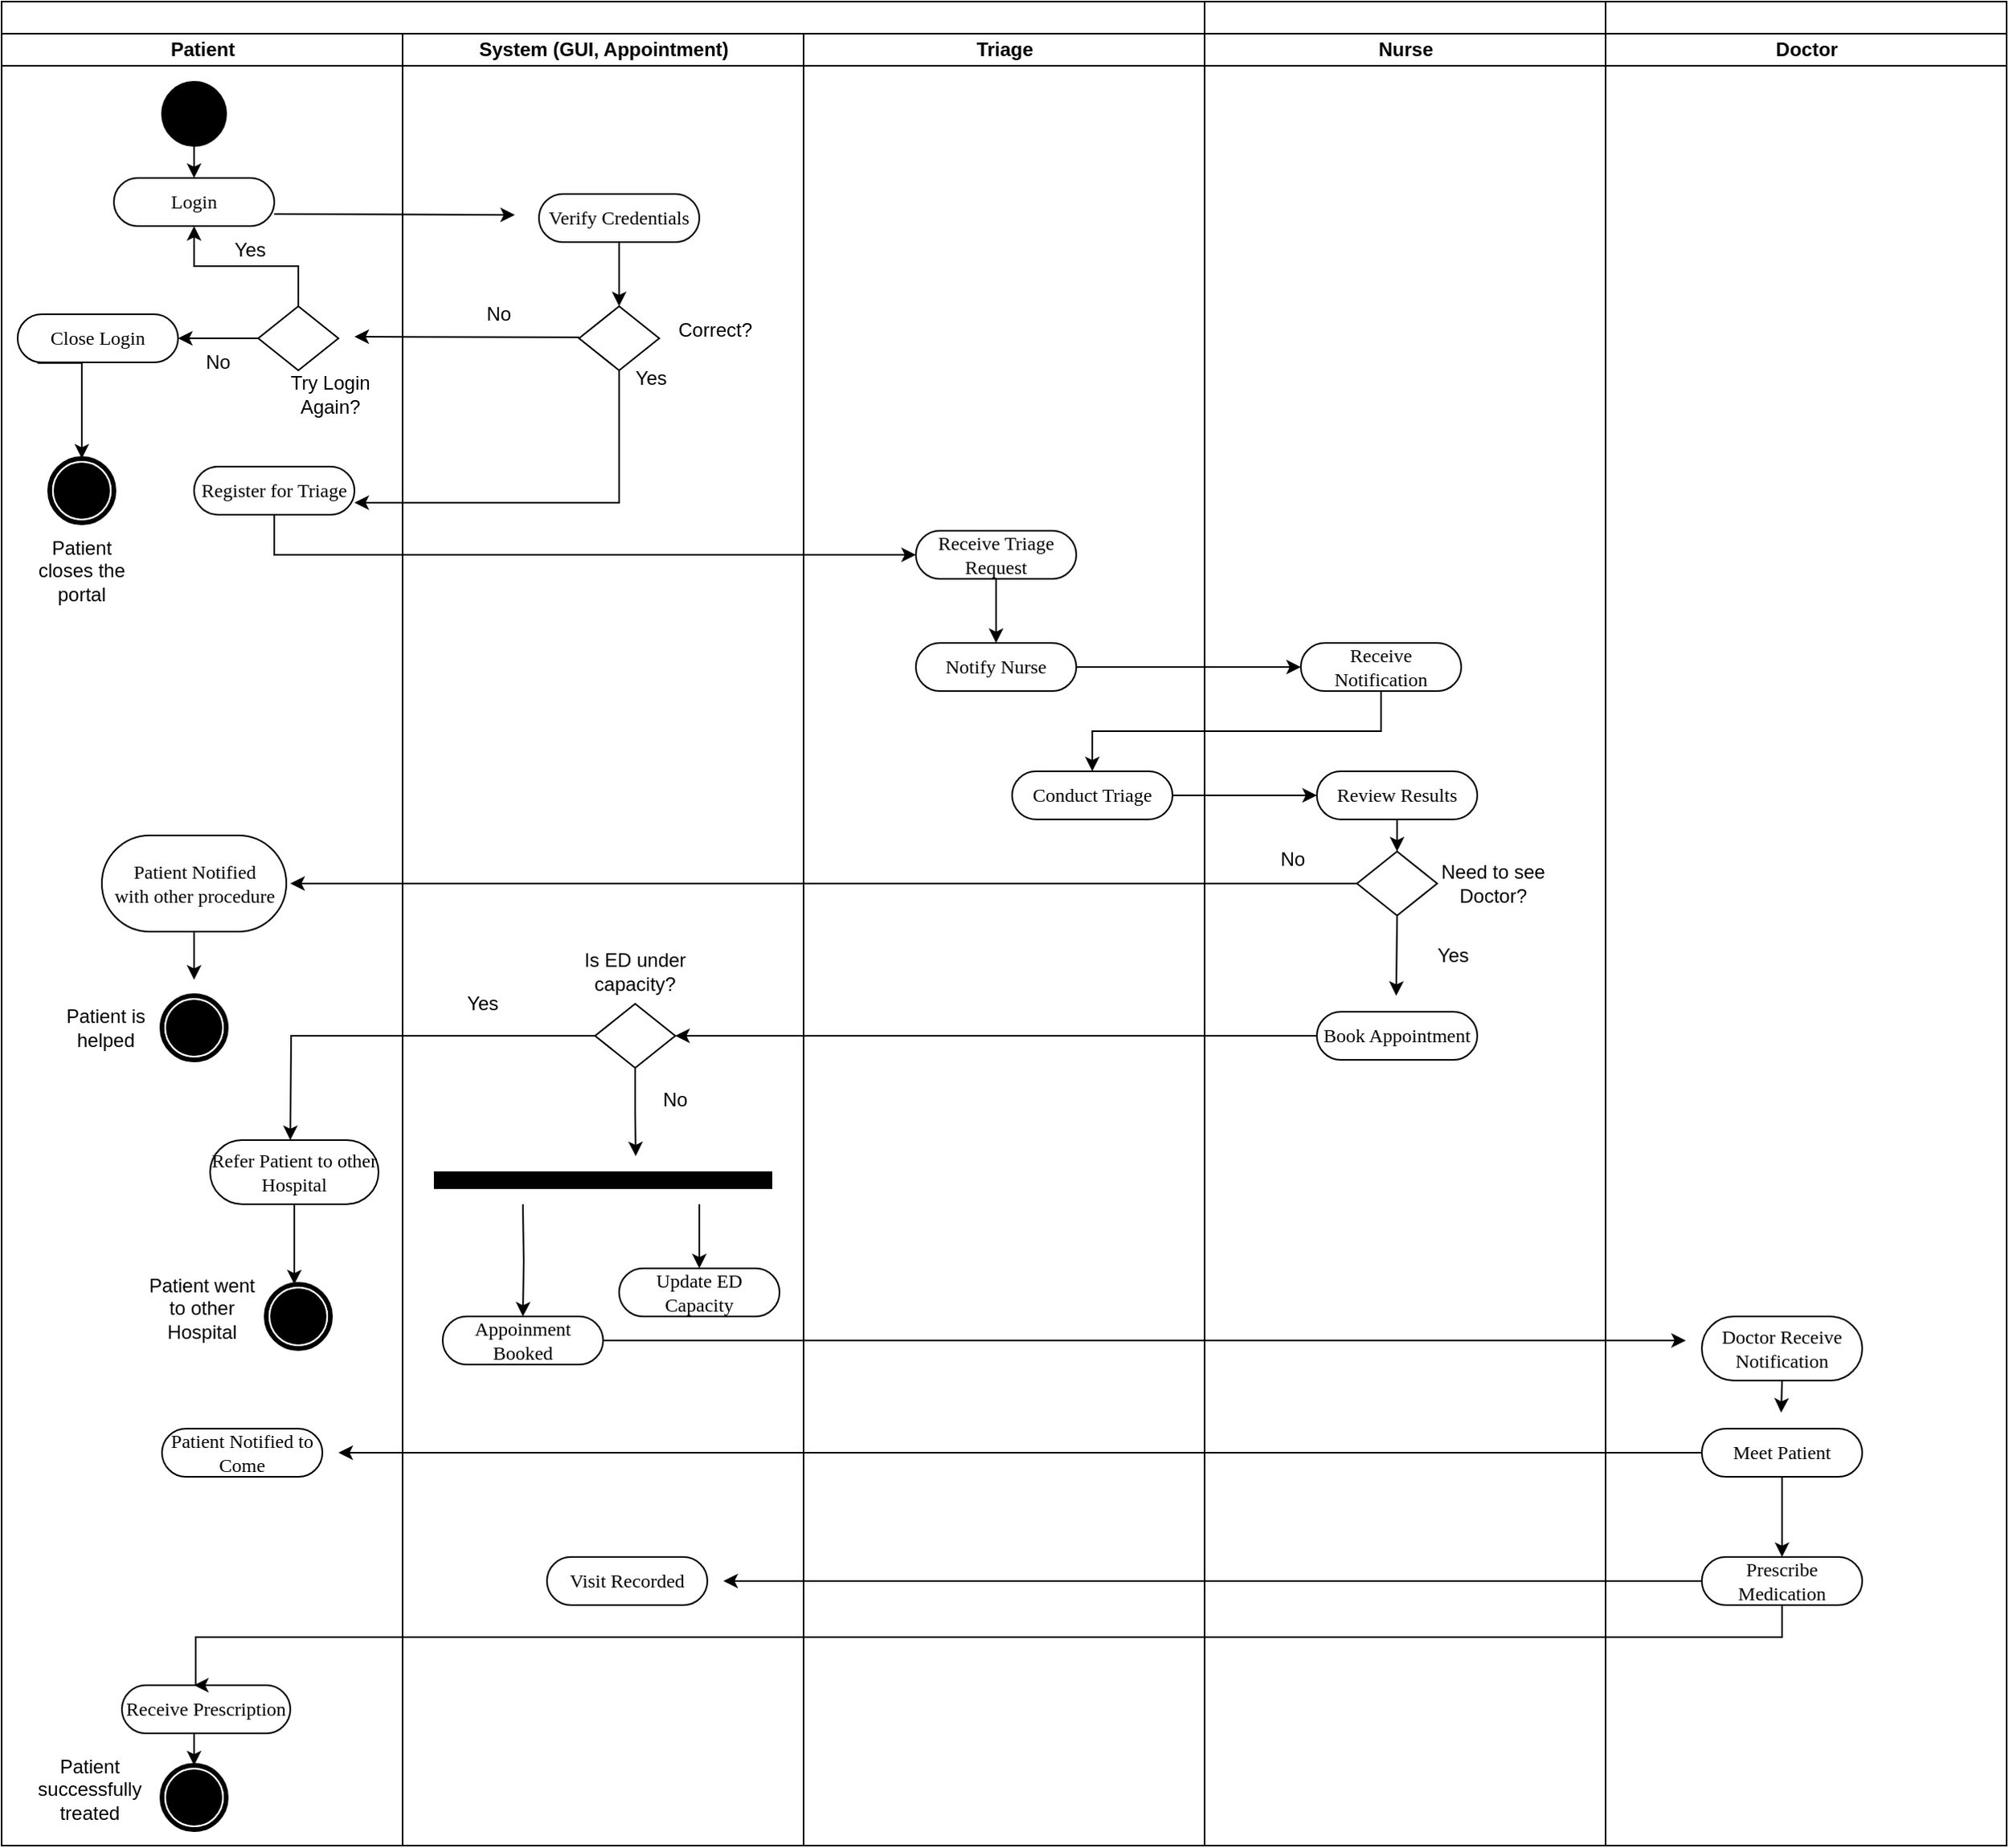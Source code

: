 <mxfile version="24.7.17">
  <diagram name="Page-1" id="0783ab3e-0a74-02c8-0abd-f7b4e66b4bec">
    <mxGraphModel dx="1434" dy="785" grid="1" gridSize="10" guides="1" tooltips="1" connect="1" arrows="1" fold="1" page="1" pageScale="1" pageWidth="850" pageHeight="1100" background="none" math="0" shadow="0">
      <root>
        <mxCell id="0" />
        <mxCell id="1" parent="0" />
        <mxCell id="1c1d494c118603dd-1" value="" style="swimlane;html=1;childLayout=stackLayout;startSize=20;rounded=0;shadow=0;comic=0;labelBackgroundColor=none;strokeWidth=1;fontFamily=Verdana;fontSize=12;align=center;" parent="1" vertex="1">
          <mxGeometry x="40" y="20" width="750" height="1150" as="geometry" />
        </mxCell>
        <mxCell id="1c1d494c118603dd-2" value="Patient" style="swimlane;html=1;startSize=20;" parent="1c1d494c118603dd-1" vertex="1">
          <mxGeometry y="20" width="250" height="1130" as="geometry" />
        </mxCell>
        <mxCell id="MPAdA7pHePFHHVDjgnxd-66" style="edgeStyle=orthogonalEdgeStyle;rounded=0;orthogonalLoop=1;jettySize=auto;html=1;exitX=0.5;exitY=1;exitDx=0;exitDy=0;entryX=0.5;entryY=0;entryDx=0;entryDy=0;" parent="1c1d494c118603dd-2" source="60571a20871a0731-4" target="KbDHJAMVQJwJWBfrR8Hl-14" edge="1">
          <mxGeometry relative="1" as="geometry" />
        </mxCell>
        <mxCell id="60571a20871a0731-4" value="" style="ellipse;whiteSpace=wrap;html=1;rounded=0;shadow=0;comic=0;labelBackgroundColor=none;strokeWidth=1;fillColor=#000000;fontFamily=Verdana;fontSize=12;align=center;" parent="1c1d494c118603dd-2" vertex="1">
          <mxGeometry x="100" y="30" width="40" height="40" as="geometry" />
        </mxCell>
        <mxCell id="KbDHJAMVQJwJWBfrR8Hl-14" value="Login" style="rounded=1;whiteSpace=wrap;html=1;shadow=0;comic=0;labelBackgroundColor=none;strokeWidth=1;fontFamily=Verdana;fontSize=12;align=center;arcSize=50;" parent="1c1d494c118603dd-2" vertex="1">
          <mxGeometry x="70" y="90" width="100" height="30" as="geometry" />
        </mxCell>
        <mxCell id="KbDHJAMVQJwJWBfrR8Hl-15" value="" style="endArrow=classic;html=1;rounded=0;exitX=1;exitY=0.75;exitDx=0;exitDy=0;" parent="1c1d494c118603dd-2" source="KbDHJAMVQJwJWBfrR8Hl-14" edge="1">
          <mxGeometry width="50" height="50" relative="1" as="geometry">
            <mxPoint x="170" y="164.41" as="sourcePoint" />
            <mxPoint x="320" y="113" as="targetPoint" />
          </mxGeometry>
        </mxCell>
        <mxCell id="KbDHJAMVQJwJWBfrR8Hl-19" value="Register for Triage" style="rounded=1;whiteSpace=wrap;html=1;shadow=0;comic=0;labelBackgroundColor=none;strokeWidth=1;fontFamily=Verdana;fontSize=12;align=center;arcSize=50;" parent="1c1d494c118603dd-2" vertex="1">
          <mxGeometry x="120" y="270" width="100" height="30" as="geometry" />
        </mxCell>
        <mxCell id="MPAdA7pHePFHHVDjgnxd-40" style="edgeStyle=orthogonalEdgeStyle;rounded=0;orthogonalLoop=1;jettySize=auto;html=1;entryX=0.5;entryY=1;entryDx=0;entryDy=0;" parent="1c1d494c118603dd-2" source="MPAdA7pHePFHHVDjgnxd-41" target="KbDHJAMVQJwJWBfrR8Hl-14" edge="1">
          <mxGeometry relative="1" as="geometry">
            <mxPoint x="120" y="230" as="sourcePoint" />
          </mxGeometry>
        </mxCell>
        <mxCell id="MPAdA7pHePFHHVDjgnxd-44" style="edgeStyle=orthogonalEdgeStyle;rounded=0;orthogonalLoop=1;jettySize=auto;html=1;exitX=0;exitY=0.5;exitDx=0;exitDy=0;entryX=1;entryY=0.5;entryDx=0;entryDy=0;" parent="1c1d494c118603dd-2" source="MPAdA7pHePFHHVDjgnxd-41" target="MPAdA7pHePFHHVDjgnxd-43" edge="1">
          <mxGeometry relative="1" as="geometry" />
        </mxCell>
        <mxCell id="MPAdA7pHePFHHVDjgnxd-41" value="" style="rhombus;whiteSpace=wrap;html=1;" parent="1c1d494c118603dd-2" vertex="1">
          <mxGeometry x="160" y="170" width="50" height="40" as="geometry" />
        </mxCell>
        <mxCell id="MPAdA7pHePFHHVDjgnxd-42" value="Try Login Again?" style="text;html=1;align=center;verticalAlign=middle;whiteSpace=wrap;rounded=0;" parent="1c1d494c118603dd-2" vertex="1">
          <mxGeometry x="170" y="210" width="70" height="30" as="geometry" />
        </mxCell>
        <mxCell id="MPAdA7pHePFHHVDjgnxd-50" style="edgeStyle=orthogonalEdgeStyle;rounded=0;orthogonalLoop=1;jettySize=auto;html=1;exitX=0.124;exitY=1.014;exitDx=0;exitDy=0;entryX=0.5;entryY=0;entryDx=0;entryDy=0;exitPerimeter=0;" parent="1c1d494c118603dd-2" source="MPAdA7pHePFHHVDjgnxd-43" target="MPAdA7pHePFHHVDjgnxd-49" edge="1">
          <mxGeometry relative="1" as="geometry">
            <Array as="points">
              <mxPoint x="50" y="205" />
              <mxPoint x="50" y="250" />
            </Array>
          </mxGeometry>
        </mxCell>
        <mxCell id="MPAdA7pHePFHHVDjgnxd-43" value="Close Login" style="rounded=1;whiteSpace=wrap;html=1;shadow=0;comic=0;labelBackgroundColor=none;strokeWidth=1;fontFamily=Verdana;fontSize=12;align=center;arcSize=50;" parent="1c1d494c118603dd-2" vertex="1">
          <mxGeometry x="10" y="175" width="100" height="30" as="geometry" />
        </mxCell>
        <mxCell id="MPAdA7pHePFHHVDjgnxd-45" value="No" style="text;html=1;align=center;verticalAlign=middle;whiteSpace=wrap;rounded=0;" parent="1c1d494c118603dd-2" vertex="1">
          <mxGeometry x="100" y="190" width="70" height="30" as="geometry" />
        </mxCell>
        <mxCell id="MPAdA7pHePFHHVDjgnxd-47" value="Yes" style="text;html=1;align=center;verticalAlign=middle;whiteSpace=wrap;rounded=0;" parent="1c1d494c118603dd-2" vertex="1">
          <mxGeometry x="120" y="120" width="70" height="30" as="geometry" />
        </mxCell>
        <mxCell id="MPAdA7pHePFHHVDjgnxd-49" value="" style="shape=mxgraph.bpmn.shape;html=1;verticalLabelPosition=bottom;labelBackgroundColor=#ffffff;verticalAlign=top;perimeter=ellipsePerimeter;outline=end;symbol=terminate;rounded=0;shadow=0;comic=0;strokeWidth=1;fontFamily=Verdana;fontSize=12;align=center;" parent="1c1d494c118603dd-2" vertex="1">
          <mxGeometry x="30" y="265" width="40" height="40" as="geometry" />
        </mxCell>
        <mxCell id="MPAdA7pHePFHHVDjgnxd-85" value="Patient closes the portal" style="text;html=1;align=center;verticalAlign=middle;whiteSpace=wrap;rounded=0;" parent="1c1d494c118603dd-2" vertex="1">
          <mxGeometry x="15" y="320" width="70" height="30" as="geometry" />
        </mxCell>
        <mxCell id="MPAdA7pHePFHHVDjgnxd-95" style="edgeStyle=orthogonalEdgeStyle;rounded=0;orthogonalLoop=1;jettySize=auto;html=1;" parent="1c1d494c118603dd-2" source="MPAdA7pHePFHHVDjgnxd-93" edge="1">
          <mxGeometry relative="1" as="geometry">
            <mxPoint x="120" y="590.0" as="targetPoint" />
          </mxGeometry>
        </mxCell>
        <mxCell id="MPAdA7pHePFHHVDjgnxd-93" value="Patient Notified&lt;div&gt;with other procedure&lt;/div&gt;" style="rounded=1;whiteSpace=wrap;html=1;shadow=0;comic=0;labelBackgroundColor=none;strokeWidth=1;fontFamily=Verdana;fontSize=12;align=center;arcSize=50;" parent="1c1d494c118603dd-2" vertex="1">
          <mxGeometry x="62.5" y="500" width="115" height="60" as="geometry" />
        </mxCell>
        <mxCell id="MPAdA7pHePFHHVDjgnxd-94" value="" style="shape=mxgraph.bpmn.shape;html=1;verticalLabelPosition=bottom;labelBackgroundColor=#ffffff;verticalAlign=top;perimeter=ellipsePerimeter;outline=end;symbol=terminate;rounded=0;shadow=0;comic=0;strokeWidth=1;fontFamily=Verdana;fontSize=12;align=center;" parent="1c1d494c118603dd-2" vertex="1">
          <mxGeometry x="100" y="600" width="40" height="40" as="geometry" />
        </mxCell>
        <mxCell id="MPAdA7pHePFHHVDjgnxd-96" value="Patient is helped" style="text;html=1;align=center;verticalAlign=middle;whiteSpace=wrap;rounded=0;" parent="1c1d494c118603dd-2" vertex="1">
          <mxGeometry x="30" y="605" width="70" height="30" as="geometry" />
        </mxCell>
        <mxCell id="MPAdA7pHePFHHVDjgnxd-108" style="edgeStyle=orthogonalEdgeStyle;rounded=0;orthogonalLoop=1;jettySize=auto;html=1;" parent="1c1d494c118603dd-2" source="MPAdA7pHePFHHVDjgnxd-107" edge="1">
          <mxGeometry relative="1" as="geometry">
            <mxPoint x="182.5" y="780.0" as="targetPoint" />
          </mxGeometry>
        </mxCell>
        <mxCell id="MPAdA7pHePFHHVDjgnxd-107" value="Refer Patient to other Hospital" style="rounded=1;whiteSpace=wrap;html=1;shadow=0;comic=0;labelBackgroundColor=none;strokeWidth=1;fontFamily=Verdana;fontSize=12;align=center;arcSize=50;" parent="1c1d494c118603dd-2" vertex="1">
          <mxGeometry x="130" y="690" width="105" height="40" as="geometry" />
        </mxCell>
        <mxCell id="MPAdA7pHePFHHVDjgnxd-109" value="" style="shape=mxgraph.bpmn.shape;html=1;verticalLabelPosition=bottom;labelBackgroundColor=#ffffff;verticalAlign=top;perimeter=ellipsePerimeter;outline=end;symbol=terminate;rounded=0;shadow=0;comic=0;strokeWidth=1;fontFamily=Verdana;fontSize=12;align=center;" parent="1c1d494c118603dd-2" vertex="1">
          <mxGeometry x="165" y="780" width="40" height="40" as="geometry" />
        </mxCell>
        <mxCell id="MPAdA7pHePFHHVDjgnxd-110" value="Patient went to other Hospital" style="text;html=1;align=center;verticalAlign=middle;whiteSpace=wrap;rounded=0;" parent="1c1d494c118603dd-2" vertex="1">
          <mxGeometry x="90" y="780" width="70" height="30" as="geometry" />
        </mxCell>
        <mxCell id="MPAdA7pHePFHHVDjgnxd-127" value="Patient Notified to Come" style="rounded=1;whiteSpace=wrap;html=1;shadow=0;comic=0;labelBackgroundColor=none;strokeWidth=1;fontFamily=Verdana;fontSize=12;align=center;arcSize=50;" parent="1c1d494c118603dd-2" vertex="1">
          <mxGeometry x="100" y="870" width="100" height="30" as="geometry" />
        </mxCell>
        <mxCell id="MPAdA7pHePFHHVDjgnxd-135" style="edgeStyle=orthogonalEdgeStyle;rounded=0;orthogonalLoop=1;jettySize=auto;html=1;exitX=0.5;exitY=1;exitDx=0;exitDy=0;entryX=0.5;entryY=0;entryDx=0;entryDy=0;" parent="1c1d494c118603dd-2" source="MPAdA7pHePFHHVDjgnxd-133" target="MPAdA7pHePFHHVDjgnxd-134" edge="1">
          <mxGeometry relative="1" as="geometry" />
        </mxCell>
        <mxCell id="MPAdA7pHePFHHVDjgnxd-133" value="Receive Prescription" style="rounded=1;whiteSpace=wrap;html=1;shadow=0;comic=0;labelBackgroundColor=none;strokeWidth=1;fontFamily=Verdana;fontSize=12;align=center;arcSize=50;" parent="1c1d494c118603dd-2" vertex="1">
          <mxGeometry x="75" y="1030" width="105" height="30" as="geometry" />
        </mxCell>
        <mxCell id="MPAdA7pHePFHHVDjgnxd-134" value="" style="shape=mxgraph.bpmn.shape;html=1;verticalLabelPosition=bottom;labelBackgroundColor=#ffffff;verticalAlign=top;perimeter=ellipsePerimeter;outline=end;symbol=terminate;rounded=0;shadow=0;comic=0;strokeWidth=1;fontFamily=Verdana;fontSize=12;align=center;" parent="1c1d494c118603dd-2" vertex="1">
          <mxGeometry x="100" y="1080" width="40" height="40" as="geometry" />
        </mxCell>
        <mxCell id="MPAdA7pHePFHHVDjgnxd-136" value="Patient successfully treated" style="text;html=1;align=center;verticalAlign=middle;whiteSpace=wrap;rounded=0;" parent="1c1d494c118603dd-2" vertex="1">
          <mxGeometry x="20" y="1080" width="70" height="30" as="geometry" />
        </mxCell>
        <mxCell id="1c1d494c118603dd-3" value="System (GUI, Appointment)" style="swimlane;html=1;startSize=20;" parent="1c1d494c118603dd-1" vertex="1">
          <mxGeometry x="250" y="20" width="250" height="1130" as="geometry" />
        </mxCell>
        <mxCell id="KbDHJAMVQJwJWBfrR8Hl-8" value="" style="rhombus;whiteSpace=wrap;html=1;" parent="1c1d494c118603dd-3" vertex="1">
          <mxGeometry x="110" y="170" width="50" height="40" as="geometry" />
        </mxCell>
        <mxCell id="KbDHJAMVQJwJWBfrR8Hl-9" value="Correct?" style="text;html=1;align=center;verticalAlign=middle;whiteSpace=wrap;rounded=0;" parent="1c1d494c118603dd-3" vertex="1">
          <mxGeometry x="160" y="170" width="70" height="30" as="geometry" />
        </mxCell>
        <mxCell id="MPAdA7pHePFHHVDjgnxd-84" style="edgeStyle=orthogonalEdgeStyle;rounded=0;orthogonalLoop=1;jettySize=auto;html=1;entryX=0.5;entryY=0;entryDx=0;entryDy=0;" parent="1c1d494c118603dd-3" source="KbDHJAMVQJwJWBfrR8Hl-16" target="KbDHJAMVQJwJWBfrR8Hl-8" edge="1">
          <mxGeometry relative="1" as="geometry" />
        </mxCell>
        <mxCell id="KbDHJAMVQJwJWBfrR8Hl-16" value="Verify Credentials" style="rounded=1;whiteSpace=wrap;html=1;shadow=0;comic=0;labelBackgroundColor=none;strokeWidth=1;fontFamily=Verdana;fontSize=12;align=center;arcSize=50;" parent="1c1d494c118603dd-3" vertex="1">
          <mxGeometry x="85" y="100" width="100" height="30" as="geometry" />
        </mxCell>
        <mxCell id="KbDHJAMVQJwJWBfrR8Hl-18" value="" style="endArrow=classic;html=1;rounded=0;" parent="1c1d494c118603dd-3" edge="1">
          <mxGeometry width="50" height="50" relative="1" as="geometry">
            <mxPoint x="110" y="189.41" as="sourcePoint" />
            <mxPoint x="-30" y="189" as="targetPoint" />
          </mxGeometry>
        </mxCell>
        <mxCell id="KbDHJAMVQJwJWBfrR8Hl-20" value="Yes" style="text;html=1;align=center;verticalAlign=middle;whiteSpace=wrap;rounded=0;" parent="1c1d494c118603dd-3" vertex="1">
          <mxGeometry x="120" y="200" width="70" height="30" as="geometry" />
        </mxCell>
        <mxCell id="MPAdA7pHePFHHVDjgnxd-19" value="No" style="text;html=1;align=center;verticalAlign=middle;whiteSpace=wrap;rounded=0;" parent="1c1d494c118603dd-3" vertex="1">
          <mxGeometry x="25" y="160" width="70" height="30" as="geometry" />
        </mxCell>
        <mxCell id="MPAdA7pHePFHHVDjgnxd-101" value="Is ED under capacity?" style="text;html=1;align=center;verticalAlign=middle;whiteSpace=wrap;rounded=0;" parent="1c1d494c118603dd-3" vertex="1">
          <mxGeometry x="110" y="570" width="70" height="30" as="geometry" />
        </mxCell>
        <mxCell id="MPAdA7pHePFHHVDjgnxd-106" style="edgeStyle=orthogonalEdgeStyle;rounded=0;orthogonalLoop=1;jettySize=auto;html=1;" parent="1c1d494c118603dd-3" source="MPAdA7pHePFHHVDjgnxd-100" edge="1">
          <mxGeometry relative="1" as="geometry">
            <mxPoint x="-70" y="690.0" as="targetPoint" />
          </mxGeometry>
        </mxCell>
        <mxCell id="MPAdA7pHePFHHVDjgnxd-112" style="edgeStyle=orthogonalEdgeStyle;rounded=0;orthogonalLoop=1;jettySize=auto;html=1;exitX=0.5;exitY=1;exitDx=0;exitDy=0;" parent="1c1d494c118603dd-3" source="MPAdA7pHePFHHVDjgnxd-100" edge="1">
          <mxGeometry relative="1" as="geometry">
            <mxPoint x="145.353" y="700.0" as="targetPoint" />
          </mxGeometry>
        </mxCell>
        <mxCell id="MPAdA7pHePFHHVDjgnxd-100" value="" style="rhombus;whiteSpace=wrap;html=1;" parent="1c1d494c118603dd-3" vertex="1">
          <mxGeometry x="120" y="605" width="50" height="40" as="geometry" />
        </mxCell>
        <mxCell id="MPAdA7pHePFHHVDjgnxd-111" value="Yes" style="text;html=1;align=center;verticalAlign=middle;whiteSpace=wrap;rounded=0;" parent="1c1d494c118603dd-3" vertex="1">
          <mxGeometry x="15" y="590" width="70" height="30" as="geometry" />
        </mxCell>
        <mxCell id="MPAdA7pHePFHHVDjgnxd-113" value="No" style="text;html=1;align=center;verticalAlign=middle;whiteSpace=wrap;rounded=0;" parent="1c1d494c118603dd-3" vertex="1">
          <mxGeometry x="135" y="650" width="70" height="30" as="geometry" />
        </mxCell>
        <mxCell id="MPAdA7pHePFHHVDjgnxd-116" style="edgeStyle=orthogonalEdgeStyle;rounded=0;orthogonalLoop=1;jettySize=auto;html=1;" parent="1c1d494c118603dd-3" target="MPAdA7pHePFHHVDjgnxd-114" edge="1">
          <mxGeometry relative="1" as="geometry">
            <mxPoint x="75" y="730.0" as="sourcePoint" />
          </mxGeometry>
        </mxCell>
        <mxCell id="MPAdA7pHePFHHVDjgnxd-119" style="edgeStyle=orthogonalEdgeStyle;rounded=0;orthogonalLoop=1;jettySize=auto;html=1;" parent="1c1d494c118603dd-3" source="MPAdA7pHePFHHVDjgnxd-114" edge="1">
          <mxGeometry relative="1" as="geometry">
            <mxPoint x="800" y="815" as="targetPoint" />
          </mxGeometry>
        </mxCell>
        <mxCell id="MPAdA7pHePFHHVDjgnxd-114" value="Appoinment Booked" style="rounded=1;whiteSpace=wrap;html=1;shadow=0;comic=0;labelBackgroundColor=none;strokeWidth=1;fontFamily=Verdana;fontSize=12;align=center;arcSize=50;" parent="1c1d494c118603dd-3" vertex="1">
          <mxGeometry x="25" y="800" width="100" height="30" as="geometry" />
        </mxCell>
        <mxCell id="MPAdA7pHePFHHVDjgnxd-115" value="" style="html=1;points=[[0,0,0,0,5],[0,1,0,0,-5],[1,0,0,0,5],[1,1,0,0,-5]];perimeter=orthogonalPerimeter;outlineConnect=0;targetShapes=umlLifeline;portConstraint=eastwest;newEdgeStyle={&quot;curved&quot;:0,&quot;rounded&quot;:0};direction=south;strokeColor=#000000;fillColor=#000000;" parent="1c1d494c118603dd-3" vertex="1">
          <mxGeometry x="20" y="710" width="210" height="10" as="geometry" />
        </mxCell>
        <mxCell id="MPAdA7pHePFHHVDjgnxd-117" style="edgeStyle=orthogonalEdgeStyle;rounded=0;orthogonalLoop=1;jettySize=auto;html=1;" parent="1c1d494c118603dd-3" target="MPAdA7pHePFHHVDjgnxd-118" edge="1">
          <mxGeometry relative="1" as="geometry">
            <mxPoint x="185" y="730.0" as="sourcePoint" />
            <Array as="points">
              <mxPoint x="185" y="740" />
              <mxPoint x="185" y="740" />
            </Array>
          </mxGeometry>
        </mxCell>
        <mxCell id="MPAdA7pHePFHHVDjgnxd-118" value="Update ED Capacity" style="rounded=1;whiteSpace=wrap;html=1;shadow=0;comic=0;labelBackgroundColor=none;strokeWidth=1;fontFamily=Verdana;fontSize=12;align=center;arcSize=50;" parent="1c1d494c118603dd-3" vertex="1">
          <mxGeometry x="135" y="770" width="100" height="30" as="geometry" />
        </mxCell>
        <mxCell id="MPAdA7pHePFHHVDjgnxd-131" value="Visit Recorded" style="rounded=1;whiteSpace=wrap;html=1;shadow=0;comic=0;labelBackgroundColor=none;strokeWidth=1;fontFamily=Verdana;fontSize=12;align=center;arcSize=50;" parent="1c1d494c118603dd-3" vertex="1">
          <mxGeometry x="90" y="950" width="100" height="30" as="geometry" />
        </mxCell>
        <mxCell id="1c1d494c118603dd-4" value="Triage" style="swimlane;html=1;startSize=20;" parent="1c1d494c118603dd-1" vertex="1">
          <mxGeometry x="500" y="20" width="250" height="1130" as="geometry" />
        </mxCell>
        <mxCell id="MPAdA7pHePFHHVDjgnxd-57" style="edgeStyle=orthogonalEdgeStyle;rounded=0;orthogonalLoop=1;jettySize=auto;html=1;entryX=0.5;entryY=0;entryDx=0;entryDy=0;" parent="1c1d494c118603dd-4" source="MPAdA7pHePFHHVDjgnxd-54" target="MPAdA7pHePFHHVDjgnxd-55" edge="1">
          <mxGeometry relative="1" as="geometry" />
        </mxCell>
        <mxCell id="MPAdA7pHePFHHVDjgnxd-54" value="Receive Triage Request" style="rounded=1;whiteSpace=wrap;html=1;shadow=0;comic=0;labelBackgroundColor=none;strokeWidth=1;fontFamily=Verdana;fontSize=12;align=center;arcSize=50;" parent="1c1d494c118603dd-4" vertex="1">
          <mxGeometry x="70" y="310" width="100" height="30" as="geometry" />
        </mxCell>
        <mxCell id="MPAdA7pHePFHHVDjgnxd-55" value="Notify Nurse" style="rounded=1;whiteSpace=wrap;html=1;shadow=0;comic=0;labelBackgroundColor=none;strokeWidth=1;fontFamily=Verdana;fontSize=12;align=center;arcSize=50;" parent="1c1d494c118603dd-4" vertex="1">
          <mxGeometry x="70" y="380" width="100" height="30" as="geometry" />
        </mxCell>
        <mxCell id="MPAdA7pHePFHHVDjgnxd-61" value="Conduct Triage" style="rounded=1;whiteSpace=wrap;html=1;shadow=0;comic=0;labelBackgroundColor=none;strokeWidth=1;fontFamily=Verdana;fontSize=12;align=center;arcSize=50;" parent="1c1d494c118603dd-4" vertex="1">
          <mxGeometry x="130" y="460" width="100" height="30" as="geometry" />
        </mxCell>
        <mxCell id="MPAdA7pHePFHHVDjgnxd-18" style="edgeStyle=orthogonalEdgeStyle;rounded=0;orthogonalLoop=1;jettySize=auto;html=1;exitX=0.5;exitY=1;exitDx=0;exitDy=0;entryX=1;entryY=0.75;entryDx=0;entryDy=0;" parent="1c1d494c118603dd-1" source="KbDHJAMVQJwJWBfrR8Hl-8" target="KbDHJAMVQJwJWBfrR8Hl-19" edge="1">
          <mxGeometry relative="1" as="geometry" />
        </mxCell>
        <mxCell id="MPAdA7pHePFHHVDjgnxd-87" style="edgeStyle=orthogonalEdgeStyle;rounded=0;orthogonalLoop=1;jettySize=auto;html=1;entryX=0;entryY=0.5;entryDx=0;entryDy=0;" parent="1c1d494c118603dd-1" source="KbDHJAMVQJwJWBfrR8Hl-19" target="MPAdA7pHePFHHVDjgnxd-54" edge="1">
          <mxGeometry relative="1" as="geometry">
            <Array as="points">
              <mxPoint x="170" y="345" />
            </Array>
          </mxGeometry>
        </mxCell>
        <mxCell id="7dekQJsAm8iuwObJnSA8-31" value="Doctor" style="swimlane;html=1;startSize=20;" parent="1" vertex="1">
          <mxGeometry x="1040" y="40" width="250" height="1130" as="geometry" />
        </mxCell>
        <mxCell id="7dekQJsAm8iuwObJnSA8-60" value="" style="rounded=0;whiteSpace=wrap;html=1;" parent="7dekQJsAm8iuwObJnSA8-31" vertex="1">
          <mxGeometry y="-20" width="250" height="20" as="geometry" />
        </mxCell>
        <mxCell id="MPAdA7pHePFHHVDjgnxd-125" style="edgeStyle=orthogonalEdgeStyle;rounded=0;orthogonalLoop=1;jettySize=auto;html=1;exitX=0.5;exitY=1;exitDx=0;exitDy=0;" parent="7dekQJsAm8iuwObJnSA8-31" source="MPAdA7pHePFHHVDjgnxd-122" edge="1">
          <mxGeometry relative="1" as="geometry">
            <mxPoint x="109.471" y="860" as="targetPoint" />
          </mxGeometry>
        </mxCell>
        <mxCell id="MPAdA7pHePFHHVDjgnxd-122" value="Doctor Receive Notification" style="rounded=1;whiteSpace=wrap;html=1;shadow=0;comic=0;labelBackgroundColor=none;strokeWidth=1;fontFamily=Verdana;fontSize=12;align=center;arcSize=50;" parent="7dekQJsAm8iuwObJnSA8-31" vertex="1">
          <mxGeometry x="60" y="800" width="100" height="40" as="geometry" />
        </mxCell>
        <mxCell id="MPAdA7pHePFHHVDjgnxd-126" style="edgeStyle=orthogonalEdgeStyle;rounded=0;orthogonalLoop=1;jettySize=auto;html=1;" parent="7dekQJsAm8iuwObJnSA8-31" source="MPAdA7pHePFHHVDjgnxd-124" edge="1">
          <mxGeometry relative="1" as="geometry">
            <mxPoint x="-790" y="885" as="targetPoint" />
          </mxGeometry>
        </mxCell>
        <mxCell id="MPAdA7pHePFHHVDjgnxd-128" style="edgeStyle=orthogonalEdgeStyle;rounded=0;orthogonalLoop=1;jettySize=auto;html=1;" parent="7dekQJsAm8iuwObJnSA8-31" source="MPAdA7pHePFHHVDjgnxd-124" edge="1">
          <mxGeometry relative="1" as="geometry">
            <mxPoint x="110" y="950" as="targetPoint" />
          </mxGeometry>
        </mxCell>
        <mxCell id="MPAdA7pHePFHHVDjgnxd-124" value="Meet Patient" style="rounded=1;whiteSpace=wrap;html=1;shadow=0;comic=0;labelBackgroundColor=none;strokeWidth=1;fontFamily=Verdana;fontSize=12;align=center;arcSize=50;" parent="7dekQJsAm8iuwObJnSA8-31" vertex="1">
          <mxGeometry x="60" y="870" width="100" height="30" as="geometry" />
        </mxCell>
        <mxCell id="MPAdA7pHePFHHVDjgnxd-130" style="edgeStyle=orthogonalEdgeStyle;rounded=0;orthogonalLoop=1;jettySize=auto;html=1;" parent="7dekQJsAm8iuwObJnSA8-31" source="MPAdA7pHePFHHVDjgnxd-129" edge="1">
          <mxGeometry relative="1" as="geometry">
            <mxPoint x="-550" y="965" as="targetPoint" />
          </mxGeometry>
        </mxCell>
        <mxCell id="MPAdA7pHePFHHVDjgnxd-132" style="edgeStyle=orthogonalEdgeStyle;rounded=0;orthogonalLoop=1;jettySize=auto;html=1;" parent="7dekQJsAm8iuwObJnSA8-31" source="MPAdA7pHePFHHVDjgnxd-129" edge="1">
          <mxGeometry relative="1" as="geometry">
            <mxPoint x="-880" y="1030" as="targetPoint" />
            <Array as="points">
              <mxPoint x="110" y="1000" />
              <mxPoint x="-879" y="1000" />
              <mxPoint x="-879" y="1030" />
            </Array>
          </mxGeometry>
        </mxCell>
        <mxCell id="MPAdA7pHePFHHVDjgnxd-129" value="Prescribe Medication" style="rounded=1;whiteSpace=wrap;html=1;shadow=0;comic=0;labelBackgroundColor=none;strokeWidth=1;fontFamily=Verdana;fontSize=12;align=center;arcSize=50;" parent="7dekQJsAm8iuwObJnSA8-31" vertex="1">
          <mxGeometry x="60" y="950" width="100" height="30" as="geometry" />
        </mxCell>
        <mxCell id="MPAdA7pHePFHHVDjgnxd-1" value="Nurse" style="swimlane;html=1;startSize=20;" parent="1" vertex="1">
          <mxGeometry x="790" y="40" width="250" height="1130" as="geometry" />
        </mxCell>
        <mxCell id="MPAdA7pHePFHHVDjgnxd-2" value="" style="rounded=0;whiteSpace=wrap;html=1;" parent="MPAdA7pHePFHHVDjgnxd-1" vertex="1">
          <mxGeometry y="-20" width="250" height="20" as="geometry" />
        </mxCell>
        <mxCell id="MPAdA7pHePFHHVDjgnxd-59" value="Receive Notification" style="rounded=1;whiteSpace=wrap;html=1;shadow=0;comic=0;labelBackgroundColor=none;strokeWidth=1;fontFamily=Verdana;fontSize=12;align=center;arcSize=50;" parent="MPAdA7pHePFHHVDjgnxd-1" vertex="1">
          <mxGeometry x="60" y="380" width="100" height="30" as="geometry" />
        </mxCell>
        <mxCell id="MPAdA7pHePFHHVDjgnxd-64" style="edgeStyle=orthogonalEdgeStyle;rounded=0;orthogonalLoop=1;jettySize=auto;html=1;" parent="MPAdA7pHePFHHVDjgnxd-1" source="MPAdA7pHePFHHVDjgnxd-63" edge="1">
          <mxGeometry relative="1" as="geometry">
            <mxPoint x="-570" y="530" as="targetPoint" />
          </mxGeometry>
        </mxCell>
        <mxCell id="MPAdA7pHePFHHVDjgnxd-97" style="edgeStyle=orthogonalEdgeStyle;rounded=0;orthogonalLoop=1;jettySize=auto;html=1;exitX=0.5;exitY=1;exitDx=0;exitDy=0;" parent="MPAdA7pHePFHHVDjgnxd-1" source="MPAdA7pHePFHHVDjgnxd-63" edge="1">
          <mxGeometry relative="1" as="geometry">
            <mxPoint x="119.471" y="600.0" as="targetPoint" />
          </mxGeometry>
        </mxCell>
        <mxCell id="MPAdA7pHePFHHVDjgnxd-63" value="" style="rhombus;whiteSpace=wrap;html=1;" parent="MPAdA7pHePFHHVDjgnxd-1" vertex="1">
          <mxGeometry x="95" y="510" width="50" height="40" as="geometry" />
        </mxCell>
        <mxCell id="MPAdA7pHePFHHVDjgnxd-65" value="Need to see Doctor?" style="text;html=1;align=center;verticalAlign=middle;whiteSpace=wrap;rounded=0;" parent="MPAdA7pHePFHHVDjgnxd-1" vertex="1">
          <mxGeometry x="145" y="515" width="70" height="30" as="geometry" />
        </mxCell>
        <mxCell id="MPAdA7pHePFHHVDjgnxd-91" style="edgeStyle=orthogonalEdgeStyle;rounded=0;orthogonalLoop=1;jettySize=auto;html=1;exitX=0.5;exitY=1;exitDx=0;exitDy=0;entryX=0.5;entryY=0;entryDx=0;entryDy=0;" parent="MPAdA7pHePFHHVDjgnxd-1" source="MPAdA7pHePFHHVDjgnxd-89" target="MPAdA7pHePFHHVDjgnxd-63" edge="1">
          <mxGeometry relative="1" as="geometry" />
        </mxCell>
        <mxCell id="MPAdA7pHePFHHVDjgnxd-89" value="Review Results" style="rounded=1;whiteSpace=wrap;html=1;shadow=0;comic=0;labelBackgroundColor=none;strokeWidth=1;fontFamily=Verdana;fontSize=12;align=center;arcSize=50;" parent="MPAdA7pHePFHHVDjgnxd-1" vertex="1">
          <mxGeometry x="70" y="460" width="100" height="30" as="geometry" />
        </mxCell>
        <mxCell id="MPAdA7pHePFHHVDjgnxd-92" value="No" style="text;html=1;align=center;verticalAlign=middle;whiteSpace=wrap;rounded=0;" parent="MPAdA7pHePFHHVDjgnxd-1" vertex="1">
          <mxGeometry x="20" y="500" width="70" height="30" as="geometry" />
        </mxCell>
        <mxCell id="MPAdA7pHePFHHVDjgnxd-104" style="edgeStyle=orthogonalEdgeStyle;rounded=0;orthogonalLoop=1;jettySize=auto;html=1;" parent="MPAdA7pHePFHHVDjgnxd-1" source="MPAdA7pHePFHHVDjgnxd-98" edge="1">
          <mxGeometry relative="1" as="geometry">
            <mxPoint x="-330" y="625" as="targetPoint" />
          </mxGeometry>
        </mxCell>
        <mxCell id="MPAdA7pHePFHHVDjgnxd-98" value="Book Appointment" style="rounded=1;whiteSpace=wrap;html=1;shadow=0;comic=0;labelBackgroundColor=none;strokeWidth=1;fontFamily=Verdana;fontSize=12;align=center;arcSize=50;" parent="MPAdA7pHePFHHVDjgnxd-1" vertex="1">
          <mxGeometry x="70" y="610" width="100" height="30" as="geometry" />
        </mxCell>
        <mxCell id="M02GWfUpdfftsdRwG73s-1" value="Yes" style="text;html=1;align=center;verticalAlign=middle;whiteSpace=wrap;rounded=0;" parent="MPAdA7pHePFHHVDjgnxd-1" vertex="1">
          <mxGeometry x="120" y="560" width="70" height="30" as="geometry" />
        </mxCell>
        <mxCell id="MPAdA7pHePFHHVDjgnxd-58" style="edgeStyle=orthogonalEdgeStyle;rounded=0;orthogonalLoop=1;jettySize=auto;html=1;entryX=0;entryY=0.5;entryDx=0;entryDy=0;" parent="1" source="MPAdA7pHePFHHVDjgnxd-55" target="MPAdA7pHePFHHVDjgnxd-59" edge="1">
          <mxGeometry relative="1" as="geometry">
            <mxPoint x="850" y="505.0" as="targetPoint" />
          </mxGeometry>
        </mxCell>
        <mxCell id="MPAdA7pHePFHHVDjgnxd-88" style="edgeStyle=orthogonalEdgeStyle;rounded=0;orthogonalLoop=1;jettySize=auto;html=1;exitX=0.5;exitY=1;exitDx=0;exitDy=0;entryX=0.5;entryY=0;entryDx=0;entryDy=0;" parent="1" source="MPAdA7pHePFHHVDjgnxd-59" target="MPAdA7pHePFHHVDjgnxd-61" edge="1">
          <mxGeometry relative="1" as="geometry" />
        </mxCell>
        <mxCell id="MPAdA7pHePFHHVDjgnxd-90" style="edgeStyle=orthogonalEdgeStyle;rounded=0;orthogonalLoop=1;jettySize=auto;html=1;exitX=1;exitY=0.5;exitDx=0;exitDy=0;entryX=0;entryY=0.5;entryDx=0;entryDy=0;" parent="1" source="MPAdA7pHePFHHVDjgnxd-61" target="MPAdA7pHePFHHVDjgnxd-89" edge="1">
          <mxGeometry relative="1" as="geometry" />
        </mxCell>
      </root>
    </mxGraphModel>
  </diagram>
</mxfile>
